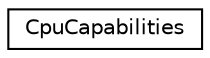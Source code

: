 digraph "Graphical Class Hierarchy"
{
 // LATEX_PDF_SIZE
  edge [fontname="Helvetica",fontsize="10",labelfontname="Helvetica",labelfontsize="10"];
  node [fontname="Helvetica",fontsize="10",shape=record];
  rankdir="LR";
  Node0 [label="CpuCapabilities",height=0.2,width=0.4,color="black", fillcolor="white", style="filled",URL="$structarm__compute_1_1cpu_1_1_cpu_capabilities.xhtml",tooltip="Structure that encodes the CPU capabilities to be used."];
}
